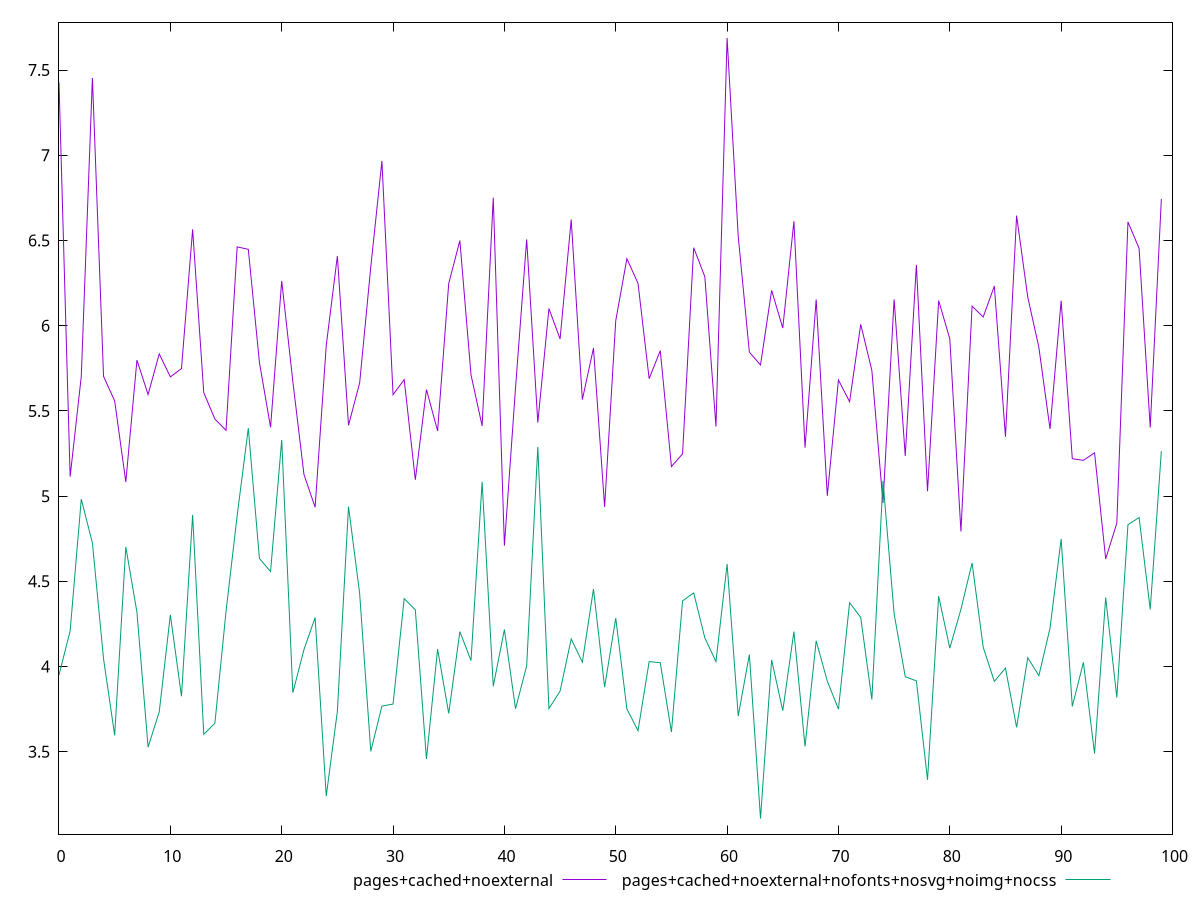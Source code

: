 $_pagesCachedNoexternal <<EOF
7.4277
5.114400000000001
5.702
7.4539
5.703
5.5585
5.0833
5.7985
5.5961
5.834499999999999
5.6996
5.7482999999999995
6.5652
5.607399999999999
5.4523
5.386100000000001
6.4624999999999995
6.4482
5.7847
5.404000000000001
6.2626
5.673399999999999
5.1267000000000005
4.935
5.883900000000001
6.4093
5.415699999999999
5.664000000000001
6.3449
6.966499999999999
5.5954999999999995
5.6835
5.095899999999999
5.6252
5.3826
6.247699999999999
6.4995
5.712000000000001
5.4117
6.7509999999999994
4.7094
5.636
6.5062999999999995
5.4314
6.1005
5.922
6.622999999999999
5.5662
5.8687
4.9367
6.0298
6.3931000000000004
6.2487
5.6895
5.8537
5.173799999999999
5.2478
6.457599999999999
6.287700000000001
5.4086
7.6887
6.5236
5.8449
5.769799999999999
6.2072
5.9864
6.612799999999999
5.2844
6.153699999999999
5.0019
5.6814
5.554200000000001
6.0083
5.737699999999999
4.9594000000000005
6.154599999999999
5.2358
6.3568
5.0286
6.147099999999999
5.923
4.792800000000001
6.114699999999999
6.051100000000001
6.2326999999999995
5.3479
6.646
6.168399999999999
5.8729000000000005
5.3941
6.146700000000001
5.2197000000000005
5.21
5.254199999999999
4.6316
4.841599999999998
6.609
6.4535
5.4028
6.743800000000001
EOF
$_pagesCachedNoexternalNofontsNosvgNoimgNocss <<EOF
3.9509000000000003
4.209
4.9822
4.7258000000000004
4.0451999999999995
3.5966
4.702100000000001
4.3181
3.5276
3.7337000000000002
4.3035000000000005
3.8255000000000003
4.8898
3.6024000000000003
3.6673
4.323
4.8855
5.3986
4.6337
4.5575
5.329300000000001
3.8467
4.099799999999999
4.2873
3.2397
3.7378
4.9385
4.4286
3.5023
3.7679999999999993
3.7799
4.3985
4.3321
3.4578
4.102399999999999
3.7247
4.205
4.035200000000001
5.0841
3.8844000000000003
4.217
3.7523999999999997
4.0041
5.2886
3.7536
3.856
4.1618
4.0257000000000005
4.4548000000000005
3.8791
4.2844999999999995
3.7515000000000005
3.6234
4.0292
4.0222999999999995
3.6158
4.3853
4.4322
4.167800000000001
4.029000000000001
4.6015
3.7096999999999998
4.0704
3.1083
4.039
3.7408999999999994
4.2048
3.5319000000000003
4.1507000000000005
3.9143000000000003
3.7504000000000004
4.3747
4.288099999999999
3.8070000000000004
5.0897
4.3098
3.9402999999999997
3.9156999999999997
3.3351999999999995
4.4128
4.108
4.3358
4.6079
4.1133
3.9127999999999994
3.990800000000001
3.6430999999999996
4.051900000000001
3.9464000000000006
4.2252
4.7489
3.7659000000000002
4.0245999999999995
3.4897000000000005
4.404599999999999
3.8181999999999996
4.8324
4.8746
4.3354
5.2644
EOF
set key outside below
set terminal pngcairo
set output "report_00006_2020-11-02T20-21-41.718Z/network-server-latency/network-server-latency_pages+cached+noexternal_pages+cached+noexternal+nofonts+nosvg+noimg+nocss.png"
set yrange [3.016692:7.780308]
plot $_pagesCachedNoexternal title "pages+cached+noexternal" with line ,$_pagesCachedNoexternalNofontsNosvgNoimgNocss title "pages+cached+noexternal+nofonts+nosvg+noimg+nocss" with line ,
